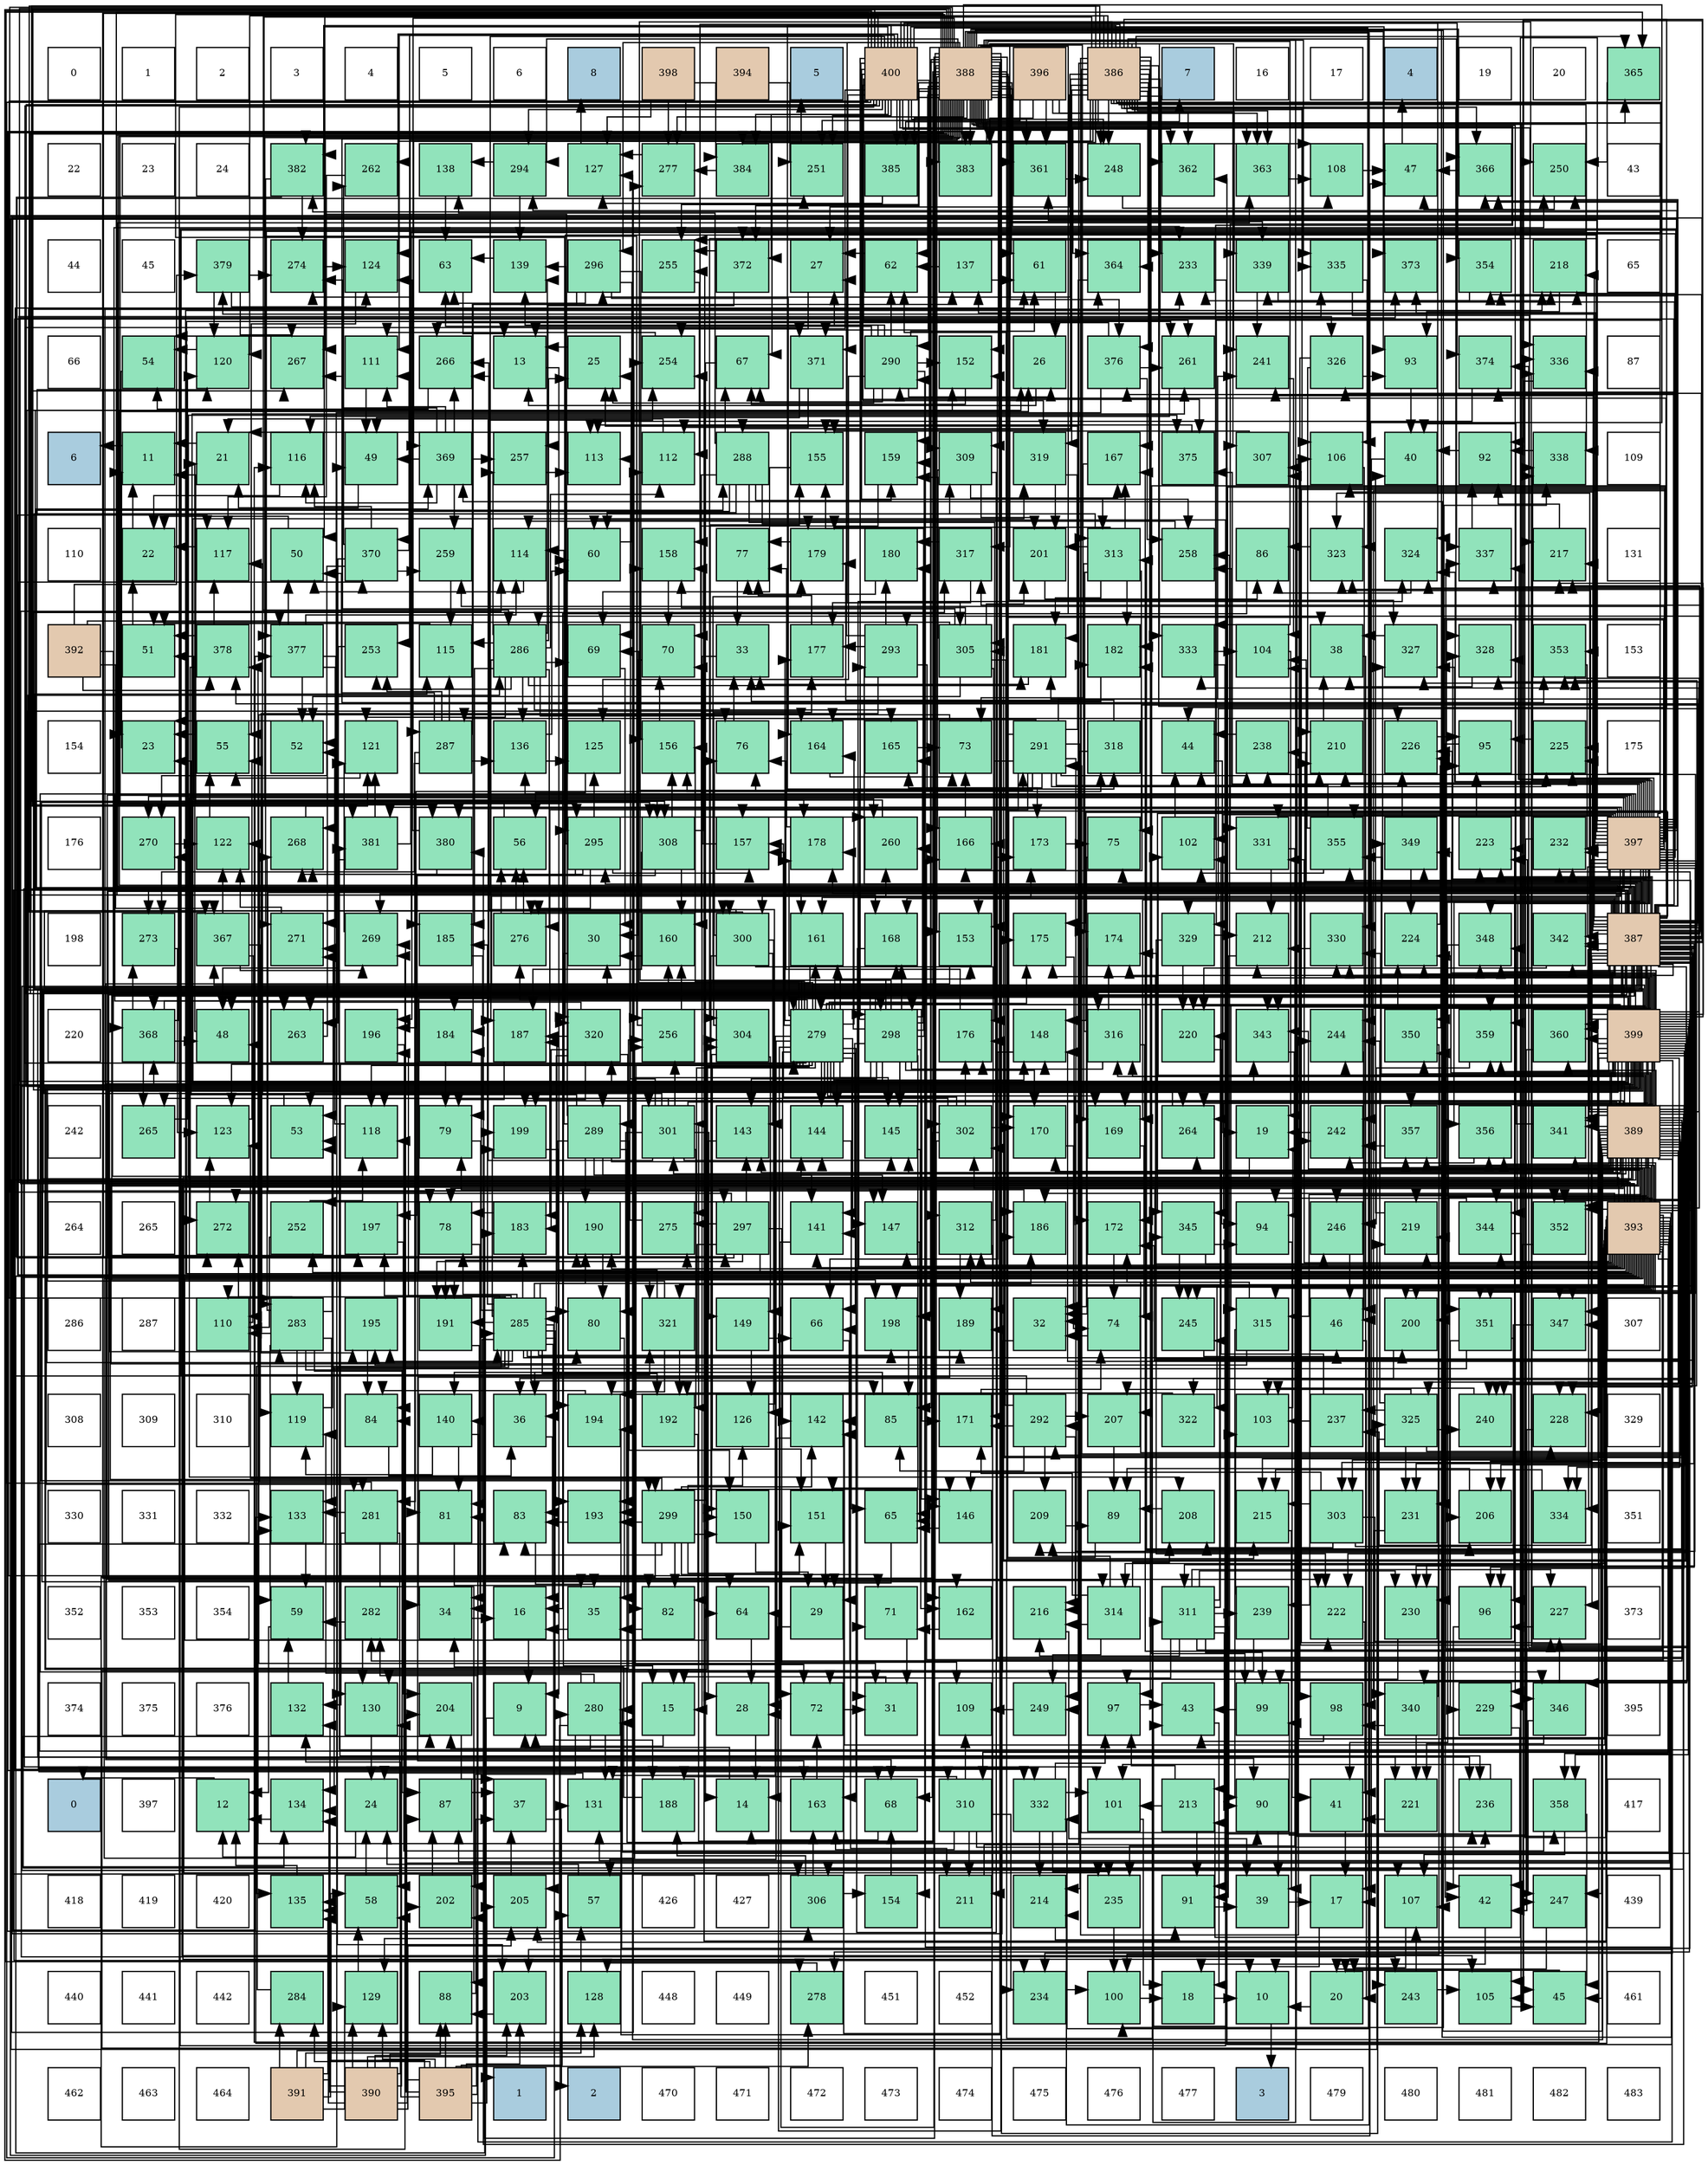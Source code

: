 digraph layout{
 rankdir=TB;
 splines=ortho;
 node [style=filled shape=square fixedsize=true width=0.6];
0[label="0", fontsize=8, fillcolor="#ffffff"];
1[label="1", fontsize=8, fillcolor="#ffffff"];
2[label="2", fontsize=8, fillcolor="#ffffff"];
3[label="3", fontsize=8, fillcolor="#ffffff"];
4[label="4", fontsize=8, fillcolor="#ffffff"];
5[label="5", fontsize=8, fillcolor="#ffffff"];
6[label="6", fontsize=8, fillcolor="#ffffff"];
7[label="8", fontsize=8, fillcolor="#a9ccde"];
8[label="398", fontsize=8, fillcolor="#e3c9af"];
9[label="394", fontsize=8, fillcolor="#e3c9af"];
10[label="5", fontsize=8, fillcolor="#a9ccde"];
11[label="400", fontsize=8, fillcolor="#e3c9af"];
12[label="388", fontsize=8, fillcolor="#e3c9af"];
13[label="396", fontsize=8, fillcolor="#e3c9af"];
14[label="386", fontsize=8, fillcolor="#e3c9af"];
15[label="7", fontsize=8, fillcolor="#a9ccde"];
16[label="16", fontsize=8, fillcolor="#ffffff"];
17[label="17", fontsize=8, fillcolor="#ffffff"];
18[label="4", fontsize=8, fillcolor="#a9ccde"];
19[label="19", fontsize=8, fillcolor="#ffffff"];
20[label="20", fontsize=8, fillcolor="#ffffff"];
21[label="365", fontsize=8, fillcolor="#91e3bb"];
22[label="22", fontsize=8, fillcolor="#ffffff"];
23[label="23", fontsize=8, fillcolor="#ffffff"];
24[label="24", fontsize=8, fillcolor="#ffffff"];
25[label="382", fontsize=8, fillcolor="#91e3bb"];
26[label="262", fontsize=8, fillcolor="#91e3bb"];
27[label="138", fontsize=8, fillcolor="#91e3bb"];
28[label="294", fontsize=8, fillcolor="#91e3bb"];
29[label="127", fontsize=8, fillcolor="#91e3bb"];
30[label="277", fontsize=8, fillcolor="#91e3bb"];
31[label="384", fontsize=8, fillcolor="#91e3bb"];
32[label="251", fontsize=8, fillcolor="#91e3bb"];
33[label="385", fontsize=8, fillcolor="#91e3bb"];
34[label="383", fontsize=8, fillcolor="#91e3bb"];
35[label="361", fontsize=8, fillcolor="#91e3bb"];
36[label="248", fontsize=8, fillcolor="#91e3bb"];
37[label="362", fontsize=8, fillcolor="#91e3bb"];
38[label="363", fontsize=8, fillcolor="#91e3bb"];
39[label="108", fontsize=8, fillcolor="#91e3bb"];
40[label="47", fontsize=8, fillcolor="#91e3bb"];
41[label="366", fontsize=8, fillcolor="#91e3bb"];
42[label="250", fontsize=8, fillcolor="#91e3bb"];
43[label="43", fontsize=8, fillcolor="#ffffff"];
44[label="44", fontsize=8, fillcolor="#ffffff"];
45[label="45", fontsize=8, fillcolor="#ffffff"];
46[label="379", fontsize=8, fillcolor="#91e3bb"];
47[label="274", fontsize=8, fillcolor="#91e3bb"];
48[label="124", fontsize=8, fillcolor="#91e3bb"];
49[label="63", fontsize=8, fillcolor="#91e3bb"];
50[label="139", fontsize=8, fillcolor="#91e3bb"];
51[label="296", fontsize=8, fillcolor="#91e3bb"];
52[label="255", fontsize=8, fillcolor="#91e3bb"];
53[label="372", fontsize=8, fillcolor="#91e3bb"];
54[label="27", fontsize=8, fillcolor="#91e3bb"];
55[label="62", fontsize=8, fillcolor="#91e3bb"];
56[label="137", fontsize=8, fillcolor="#91e3bb"];
57[label="61", fontsize=8, fillcolor="#91e3bb"];
58[label="364", fontsize=8, fillcolor="#91e3bb"];
59[label="233", fontsize=8, fillcolor="#91e3bb"];
60[label="339", fontsize=8, fillcolor="#91e3bb"];
61[label="335", fontsize=8, fillcolor="#91e3bb"];
62[label="373", fontsize=8, fillcolor="#91e3bb"];
63[label="354", fontsize=8, fillcolor="#91e3bb"];
64[label="218", fontsize=8, fillcolor="#91e3bb"];
65[label="65", fontsize=8, fillcolor="#ffffff"];
66[label="66", fontsize=8, fillcolor="#ffffff"];
67[label="54", fontsize=8, fillcolor="#91e3bb"];
68[label="120", fontsize=8, fillcolor="#91e3bb"];
69[label="267", fontsize=8, fillcolor="#91e3bb"];
70[label="111", fontsize=8, fillcolor="#91e3bb"];
71[label="266", fontsize=8, fillcolor="#91e3bb"];
72[label="13", fontsize=8, fillcolor="#91e3bb"];
73[label="25", fontsize=8, fillcolor="#91e3bb"];
74[label="254", fontsize=8, fillcolor="#91e3bb"];
75[label="67", fontsize=8, fillcolor="#91e3bb"];
76[label="371", fontsize=8, fillcolor="#91e3bb"];
77[label="290", fontsize=8, fillcolor="#91e3bb"];
78[label="152", fontsize=8, fillcolor="#91e3bb"];
79[label="26", fontsize=8, fillcolor="#91e3bb"];
80[label="376", fontsize=8, fillcolor="#91e3bb"];
81[label="261", fontsize=8, fillcolor="#91e3bb"];
82[label="241", fontsize=8, fillcolor="#91e3bb"];
83[label="326", fontsize=8, fillcolor="#91e3bb"];
84[label="93", fontsize=8, fillcolor="#91e3bb"];
85[label="374", fontsize=8, fillcolor="#91e3bb"];
86[label="336", fontsize=8, fillcolor="#91e3bb"];
87[label="87", fontsize=8, fillcolor="#ffffff"];
88[label="6", fontsize=8, fillcolor="#a9ccde"];
89[label="11", fontsize=8, fillcolor="#91e3bb"];
90[label="21", fontsize=8, fillcolor="#91e3bb"];
91[label="116", fontsize=8, fillcolor="#91e3bb"];
92[label="49", fontsize=8, fillcolor="#91e3bb"];
93[label="369", fontsize=8, fillcolor="#91e3bb"];
94[label="257", fontsize=8, fillcolor="#91e3bb"];
95[label="113", fontsize=8, fillcolor="#91e3bb"];
96[label="112", fontsize=8, fillcolor="#91e3bb"];
97[label="288", fontsize=8, fillcolor="#91e3bb"];
98[label="155", fontsize=8, fillcolor="#91e3bb"];
99[label="159", fontsize=8, fillcolor="#91e3bb"];
100[label="309", fontsize=8, fillcolor="#91e3bb"];
101[label="319", fontsize=8, fillcolor="#91e3bb"];
102[label="167", fontsize=8, fillcolor="#91e3bb"];
103[label="375", fontsize=8, fillcolor="#91e3bb"];
104[label="307", fontsize=8, fillcolor="#91e3bb"];
105[label="106", fontsize=8, fillcolor="#91e3bb"];
106[label="40", fontsize=8, fillcolor="#91e3bb"];
107[label="92", fontsize=8, fillcolor="#91e3bb"];
108[label="338", fontsize=8, fillcolor="#91e3bb"];
109[label="109", fontsize=8, fillcolor="#ffffff"];
110[label="110", fontsize=8, fillcolor="#ffffff"];
111[label="22", fontsize=8, fillcolor="#91e3bb"];
112[label="117", fontsize=8, fillcolor="#91e3bb"];
113[label="50", fontsize=8, fillcolor="#91e3bb"];
114[label="370", fontsize=8, fillcolor="#91e3bb"];
115[label="259", fontsize=8, fillcolor="#91e3bb"];
116[label="114", fontsize=8, fillcolor="#91e3bb"];
117[label="60", fontsize=8, fillcolor="#91e3bb"];
118[label="158", fontsize=8, fillcolor="#91e3bb"];
119[label="77", fontsize=8, fillcolor="#91e3bb"];
120[label="179", fontsize=8, fillcolor="#91e3bb"];
121[label="180", fontsize=8, fillcolor="#91e3bb"];
122[label="317", fontsize=8, fillcolor="#91e3bb"];
123[label="201", fontsize=8, fillcolor="#91e3bb"];
124[label="313", fontsize=8, fillcolor="#91e3bb"];
125[label="258", fontsize=8, fillcolor="#91e3bb"];
126[label="86", fontsize=8, fillcolor="#91e3bb"];
127[label="323", fontsize=8, fillcolor="#91e3bb"];
128[label="324", fontsize=8, fillcolor="#91e3bb"];
129[label="337", fontsize=8, fillcolor="#91e3bb"];
130[label="217", fontsize=8, fillcolor="#91e3bb"];
131[label="131", fontsize=8, fillcolor="#ffffff"];
132[label="392", fontsize=8, fillcolor="#e3c9af"];
133[label="51", fontsize=8, fillcolor="#91e3bb"];
134[label="378", fontsize=8, fillcolor="#91e3bb"];
135[label="377", fontsize=8, fillcolor="#91e3bb"];
136[label="253", fontsize=8, fillcolor="#91e3bb"];
137[label="115", fontsize=8, fillcolor="#91e3bb"];
138[label="286", fontsize=8, fillcolor="#91e3bb"];
139[label="69", fontsize=8, fillcolor="#91e3bb"];
140[label="70", fontsize=8, fillcolor="#91e3bb"];
141[label="33", fontsize=8, fillcolor="#91e3bb"];
142[label="177", fontsize=8, fillcolor="#91e3bb"];
143[label="293", fontsize=8, fillcolor="#91e3bb"];
144[label="305", fontsize=8, fillcolor="#91e3bb"];
145[label="181", fontsize=8, fillcolor="#91e3bb"];
146[label="182", fontsize=8, fillcolor="#91e3bb"];
147[label="333", fontsize=8, fillcolor="#91e3bb"];
148[label="104", fontsize=8, fillcolor="#91e3bb"];
149[label="38", fontsize=8, fillcolor="#91e3bb"];
150[label="327", fontsize=8, fillcolor="#91e3bb"];
151[label="328", fontsize=8, fillcolor="#91e3bb"];
152[label="353", fontsize=8, fillcolor="#91e3bb"];
153[label="153", fontsize=8, fillcolor="#ffffff"];
154[label="154", fontsize=8, fillcolor="#ffffff"];
155[label="23", fontsize=8, fillcolor="#91e3bb"];
156[label="55", fontsize=8, fillcolor="#91e3bb"];
157[label="52", fontsize=8, fillcolor="#91e3bb"];
158[label="121", fontsize=8, fillcolor="#91e3bb"];
159[label="287", fontsize=8, fillcolor="#91e3bb"];
160[label="136", fontsize=8, fillcolor="#91e3bb"];
161[label="125", fontsize=8, fillcolor="#91e3bb"];
162[label="156", fontsize=8, fillcolor="#91e3bb"];
163[label="76", fontsize=8, fillcolor="#91e3bb"];
164[label="164", fontsize=8, fillcolor="#91e3bb"];
165[label="165", fontsize=8, fillcolor="#91e3bb"];
166[label="73", fontsize=8, fillcolor="#91e3bb"];
167[label="291", fontsize=8, fillcolor="#91e3bb"];
168[label="318", fontsize=8, fillcolor="#91e3bb"];
169[label="44", fontsize=8, fillcolor="#91e3bb"];
170[label="238", fontsize=8, fillcolor="#91e3bb"];
171[label="210", fontsize=8, fillcolor="#91e3bb"];
172[label="226", fontsize=8, fillcolor="#91e3bb"];
173[label="95", fontsize=8, fillcolor="#91e3bb"];
174[label="225", fontsize=8, fillcolor="#91e3bb"];
175[label="175", fontsize=8, fillcolor="#ffffff"];
176[label="176", fontsize=8, fillcolor="#ffffff"];
177[label="270", fontsize=8, fillcolor="#91e3bb"];
178[label="122", fontsize=8, fillcolor="#91e3bb"];
179[label="268", fontsize=8, fillcolor="#91e3bb"];
180[label="381", fontsize=8, fillcolor="#91e3bb"];
181[label="380", fontsize=8, fillcolor="#91e3bb"];
182[label="56", fontsize=8, fillcolor="#91e3bb"];
183[label="295", fontsize=8, fillcolor="#91e3bb"];
184[label="308", fontsize=8, fillcolor="#91e3bb"];
185[label="157", fontsize=8, fillcolor="#91e3bb"];
186[label="178", fontsize=8, fillcolor="#91e3bb"];
187[label="260", fontsize=8, fillcolor="#91e3bb"];
188[label="166", fontsize=8, fillcolor="#91e3bb"];
189[label="173", fontsize=8, fillcolor="#91e3bb"];
190[label="75", fontsize=8, fillcolor="#91e3bb"];
191[label="102", fontsize=8, fillcolor="#91e3bb"];
192[label="331", fontsize=8, fillcolor="#91e3bb"];
193[label="355", fontsize=8, fillcolor="#91e3bb"];
194[label="349", fontsize=8, fillcolor="#91e3bb"];
195[label="223", fontsize=8, fillcolor="#91e3bb"];
196[label="232", fontsize=8, fillcolor="#91e3bb"];
197[label="397", fontsize=8, fillcolor="#e3c9af"];
198[label="198", fontsize=8, fillcolor="#ffffff"];
199[label="273", fontsize=8, fillcolor="#91e3bb"];
200[label="367", fontsize=8, fillcolor="#91e3bb"];
201[label="271", fontsize=8, fillcolor="#91e3bb"];
202[label="269", fontsize=8, fillcolor="#91e3bb"];
203[label="185", fontsize=8, fillcolor="#91e3bb"];
204[label="276", fontsize=8, fillcolor="#91e3bb"];
205[label="30", fontsize=8, fillcolor="#91e3bb"];
206[label="160", fontsize=8, fillcolor="#91e3bb"];
207[label="300", fontsize=8, fillcolor="#91e3bb"];
208[label="161", fontsize=8, fillcolor="#91e3bb"];
209[label="168", fontsize=8, fillcolor="#91e3bb"];
210[label="153", fontsize=8, fillcolor="#91e3bb"];
211[label="175", fontsize=8, fillcolor="#91e3bb"];
212[label="174", fontsize=8, fillcolor="#91e3bb"];
213[label="329", fontsize=8, fillcolor="#91e3bb"];
214[label="212", fontsize=8, fillcolor="#91e3bb"];
215[label="330", fontsize=8, fillcolor="#91e3bb"];
216[label="224", fontsize=8, fillcolor="#91e3bb"];
217[label="348", fontsize=8, fillcolor="#91e3bb"];
218[label="342", fontsize=8, fillcolor="#91e3bb"];
219[label="387", fontsize=8, fillcolor="#e3c9af"];
220[label="220", fontsize=8, fillcolor="#ffffff"];
221[label="368", fontsize=8, fillcolor="#91e3bb"];
222[label="48", fontsize=8, fillcolor="#91e3bb"];
223[label="263", fontsize=8, fillcolor="#91e3bb"];
224[label="196", fontsize=8, fillcolor="#91e3bb"];
225[label="184", fontsize=8, fillcolor="#91e3bb"];
226[label="187", fontsize=8, fillcolor="#91e3bb"];
227[label="320", fontsize=8, fillcolor="#91e3bb"];
228[label="256", fontsize=8, fillcolor="#91e3bb"];
229[label="304", fontsize=8, fillcolor="#91e3bb"];
230[label="279", fontsize=8, fillcolor="#91e3bb"];
231[label="298", fontsize=8, fillcolor="#91e3bb"];
232[label="176", fontsize=8, fillcolor="#91e3bb"];
233[label="148", fontsize=8, fillcolor="#91e3bb"];
234[label="316", fontsize=8, fillcolor="#91e3bb"];
235[label="220", fontsize=8, fillcolor="#91e3bb"];
236[label="343", fontsize=8, fillcolor="#91e3bb"];
237[label="244", fontsize=8, fillcolor="#91e3bb"];
238[label="350", fontsize=8, fillcolor="#91e3bb"];
239[label="359", fontsize=8, fillcolor="#91e3bb"];
240[label="360", fontsize=8, fillcolor="#91e3bb"];
241[label="399", fontsize=8, fillcolor="#e3c9af"];
242[label="242", fontsize=8, fillcolor="#ffffff"];
243[label="265", fontsize=8, fillcolor="#91e3bb"];
244[label="123", fontsize=8, fillcolor="#91e3bb"];
245[label="53", fontsize=8, fillcolor="#91e3bb"];
246[label="118", fontsize=8, fillcolor="#91e3bb"];
247[label="79", fontsize=8, fillcolor="#91e3bb"];
248[label="199", fontsize=8, fillcolor="#91e3bb"];
249[label="289", fontsize=8, fillcolor="#91e3bb"];
250[label="301", fontsize=8, fillcolor="#91e3bb"];
251[label="143", fontsize=8, fillcolor="#91e3bb"];
252[label="144", fontsize=8, fillcolor="#91e3bb"];
253[label="145", fontsize=8, fillcolor="#91e3bb"];
254[label="302", fontsize=8, fillcolor="#91e3bb"];
255[label="170", fontsize=8, fillcolor="#91e3bb"];
256[label="169", fontsize=8, fillcolor="#91e3bb"];
257[label="264", fontsize=8, fillcolor="#91e3bb"];
258[label="19", fontsize=8, fillcolor="#91e3bb"];
259[label="242", fontsize=8, fillcolor="#91e3bb"];
260[label="357", fontsize=8, fillcolor="#91e3bb"];
261[label="356", fontsize=8, fillcolor="#91e3bb"];
262[label="341", fontsize=8, fillcolor="#91e3bb"];
263[label="389", fontsize=8, fillcolor="#e3c9af"];
264[label="264", fontsize=8, fillcolor="#ffffff"];
265[label="265", fontsize=8, fillcolor="#ffffff"];
266[label="272", fontsize=8, fillcolor="#91e3bb"];
267[label="252", fontsize=8, fillcolor="#91e3bb"];
268[label="197", fontsize=8, fillcolor="#91e3bb"];
269[label="78", fontsize=8, fillcolor="#91e3bb"];
270[label="183", fontsize=8, fillcolor="#91e3bb"];
271[label="190", fontsize=8, fillcolor="#91e3bb"];
272[label="275", fontsize=8, fillcolor="#91e3bb"];
273[label="297", fontsize=8, fillcolor="#91e3bb"];
274[label="141", fontsize=8, fillcolor="#91e3bb"];
275[label="147", fontsize=8, fillcolor="#91e3bb"];
276[label="312", fontsize=8, fillcolor="#91e3bb"];
277[label="186", fontsize=8, fillcolor="#91e3bb"];
278[label="172", fontsize=8, fillcolor="#91e3bb"];
279[label="345", fontsize=8, fillcolor="#91e3bb"];
280[label="94", fontsize=8, fillcolor="#91e3bb"];
281[label="246", fontsize=8, fillcolor="#91e3bb"];
282[label="219", fontsize=8, fillcolor="#91e3bb"];
283[label="344", fontsize=8, fillcolor="#91e3bb"];
284[label="352", fontsize=8, fillcolor="#91e3bb"];
285[label="393", fontsize=8, fillcolor="#e3c9af"];
286[label="286", fontsize=8, fillcolor="#ffffff"];
287[label="287", fontsize=8, fillcolor="#ffffff"];
288[label="110", fontsize=8, fillcolor="#91e3bb"];
289[label="283", fontsize=8, fillcolor="#91e3bb"];
290[label="195", fontsize=8, fillcolor="#91e3bb"];
291[label="191", fontsize=8, fillcolor="#91e3bb"];
292[label="285", fontsize=8, fillcolor="#91e3bb"];
293[label="80", fontsize=8, fillcolor="#91e3bb"];
294[label="321", fontsize=8, fillcolor="#91e3bb"];
295[label="149", fontsize=8, fillcolor="#91e3bb"];
296[label="66", fontsize=8, fillcolor="#91e3bb"];
297[label="198", fontsize=8, fillcolor="#91e3bb"];
298[label="189", fontsize=8, fillcolor="#91e3bb"];
299[label="32", fontsize=8, fillcolor="#91e3bb"];
300[label="74", fontsize=8, fillcolor="#91e3bb"];
301[label="245", fontsize=8, fillcolor="#91e3bb"];
302[label="315", fontsize=8, fillcolor="#91e3bb"];
303[label="46", fontsize=8, fillcolor="#91e3bb"];
304[label="200", fontsize=8, fillcolor="#91e3bb"];
305[label="351", fontsize=8, fillcolor="#91e3bb"];
306[label="347", fontsize=8, fillcolor="#91e3bb"];
307[label="307", fontsize=8, fillcolor="#ffffff"];
308[label="308", fontsize=8, fillcolor="#ffffff"];
309[label="309", fontsize=8, fillcolor="#ffffff"];
310[label="310", fontsize=8, fillcolor="#ffffff"];
311[label="119", fontsize=8, fillcolor="#91e3bb"];
312[label="84", fontsize=8, fillcolor="#91e3bb"];
313[label="140", fontsize=8, fillcolor="#91e3bb"];
314[label="36", fontsize=8, fillcolor="#91e3bb"];
315[label="194", fontsize=8, fillcolor="#91e3bb"];
316[label="192", fontsize=8, fillcolor="#91e3bb"];
317[label="126", fontsize=8, fillcolor="#91e3bb"];
318[label="142", fontsize=8, fillcolor="#91e3bb"];
319[label="85", fontsize=8, fillcolor="#91e3bb"];
320[label="171", fontsize=8, fillcolor="#91e3bb"];
321[label="292", fontsize=8, fillcolor="#91e3bb"];
322[label="207", fontsize=8, fillcolor="#91e3bb"];
323[label="322", fontsize=8, fillcolor="#91e3bb"];
324[label="103", fontsize=8, fillcolor="#91e3bb"];
325[label="237", fontsize=8, fillcolor="#91e3bb"];
326[label="325", fontsize=8, fillcolor="#91e3bb"];
327[label="240", fontsize=8, fillcolor="#91e3bb"];
328[label="228", fontsize=8, fillcolor="#91e3bb"];
329[label="329", fontsize=8, fillcolor="#ffffff"];
330[label="330", fontsize=8, fillcolor="#ffffff"];
331[label="331", fontsize=8, fillcolor="#ffffff"];
332[label="332", fontsize=8, fillcolor="#ffffff"];
333[label="133", fontsize=8, fillcolor="#91e3bb"];
334[label="281", fontsize=8, fillcolor="#91e3bb"];
335[label="81", fontsize=8, fillcolor="#91e3bb"];
336[label="83", fontsize=8, fillcolor="#91e3bb"];
337[label="193", fontsize=8, fillcolor="#91e3bb"];
338[label="299", fontsize=8, fillcolor="#91e3bb"];
339[label="150", fontsize=8, fillcolor="#91e3bb"];
340[label="151", fontsize=8, fillcolor="#91e3bb"];
341[label="65", fontsize=8, fillcolor="#91e3bb"];
342[label="146", fontsize=8, fillcolor="#91e3bb"];
343[label="209", fontsize=8, fillcolor="#91e3bb"];
344[label="89", fontsize=8, fillcolor="#91e3bb"];
345[label="208", fontsize=8, fillcolor="#91e3bb"];
346[label="215", fontsize=8, fillcolor="#91e3bb"];
347[label="303", fontsize=8, fillcolor="#91e3bb"];
348[label="231", fontsize=8, fillcolor="#91e3bb"];
349[label="206", fontsize=8, fillcolor="#91e3bb"];
350[label="334", fontsize=8, fillcolor="#91e3bb"];
351[label="351", fontsize=8, fillcolor="#ffffff"];
352[label="352", fontsize=8, fillcolor="#ffffff"];
353[label="353", fontsize=8, fillcolor="#ffffff"];
354[label="354", fontsize=8, fillcolor="#ffffff"];
355[label="59", fontsize=8, fillcolor="#91e3bb"];
356[label="282", fontsize=8, fillcolor="#91e3bb"];
357[label="34", fontsize=8, fillcolor="#91e3bb"];
358[label="16", fontsize=8, fillcolor="#91e3bb"];
359[label="35", fontsize=8, fillcolor="#91e3bb"];
360[label="82", fontsize=8, fillcolor="#91e3bb"];
361[label="64", fontsize=8, fillcolor="#91e3bb"];
362[label="29", fontsize=8, fillcolor="#91e3bb"];
363[label="71", fontsize=8, fillcolor="#91e3bb"];
364[label="162", fontsize=8, fillcolor="#91e3bb"];
365[label="216", fontsize=8, fillcolor="#91e3bb"];
366[label="314", fontsize=8, fillcolor="#91e3bb"];
367[label="311", fontsize=8, fillcolor="#91e3bb"];
368[label="239", fontsize=8, fillcolor="#91e3bb"];
369[label="222", fontsize=8, fillcolor="#91e3bb"];
370[label="230", fontsize=8, fillcolor="#91e3bb"];
371[label="96", fontsize=8, fillcolor="#91e3bb"];
372[label="227", fontsize=8, fillcolor="#91e3bb"];
373[label="373", fontsize=8, fillcolor="#ffffff"];
374[label="374", fontsize=8, fillcolor="#ffffff"];
375[label="375", fontsize=8, fillcolor="#ffffff"];
376[label="376", fontsize=8, fillcolor="#ffffff"];
377[label="132", fontsize=8, fillcolor="#91e3bb"];
378[label="130", fontsize=8, fillcolor="#91e3bb"];
379[label="204", fontsize=8, fillcolor="#91e3bb"];
380[label="9", fontsize=8, fillcolor="#91e3bb"];
381[label="280", fontsize=8, fillcolor="#91e3bb"];
382[label="15", fontsize=8, fillcolor="#91e3bb"];
383[label="28", fontsize=8, fillcolor="#91e3bb"];
384[label="72", fontsize=8, fillcolor="#91e3bb"];
385[label="31", fontsize=8, fillcolor="#91e3bb"];
386[label="109", fontsize=8, fillcolor="#91e3bb"];
387[label="249", fontsize=8, fillcolor="#91e3bb"];
388[label="97", fontsize=8, fillcolor="#91e3bb"];
389[label="43", fontsize=8, fillcolor="#91e3bb"];
390[label="99", fontsize=8, fillcolor="#91e3bb"];
391[label="98", fontsize=8, fillcolor="#91e3bb"];
392[label="340", fontsize=8, fillcolor="#91e3bb"];
393[label="229", fontsize=8, fillcolor="#91e3bb"];
394[label="346", fontsize=8, fillcolor="#91e3bb"];
395[label="395", fontsize=8, fillcolor="#ffffff"];
396[label="0", fontsize=8, fillcolor="#a9ccde"];
397[label="397", fontsize=8, fillcolor="#ffffff"];
398[label="12", fontsize=8, fillcolor="#91e3bb"];
399[label="134", fontsize=8, fillcolor="#91e3bb"];
400[label="24", fontsize=8, fillcolor="#91e3bb"];
401[label="87", fontsize=8, fillcolor="#91e3bb"];
402[label="37", fontsize=8, fillcolor="#91e3bb"];
403[label="131", fontsize=8, fillcolor="#91e3bb"];
404[label="188", fontsize=8, fillcolor="#91e3bb"];
405[label="14", fontsize=8, fillcolor="#91e3bb"];
406[label="163", fontsize=8, fillcolor="#91e3bb"];
407[label="68", fontsize=8, fillcolor="#91e3bb"];
408[label="310", fontsize=8, fillcolor="#91e3bb"];
409[label="332", fontsize=8, fillcolor="#91e3bb"];
410[label="101", fontsize=8, fillcolor="#91e3bb"];
411[label="213", fontsize=8, fillcolor="#91e3bb"];
412[label="90", fontsize=8, fillcolor="#91e3bb"];
413[label="41", fontsize=8, fillcolor="#91e3bb"];
414[label="221", fontsize=8, fillcolor="#91e3bb"];
415[label="236", fontsize=8, fillcolor="#91e3bb"];
416[label="358", fontsize=8, fillcolor="#91e3bb"];
417[label="417", fontsize=8, fillcolor="#ffffff"];
418[label="418", fontsize=8, fillcolor="#ffffff"];
419[label="419", fontsize=8, fillcolor="#ffffff"];
420[label="420", fontsize=8, fillcolor="#ffffff"];
421[label="135", fontsize=8, fillcolor="#91e3bb"];
422[label="58", fontsize=8, fillcolor="#91e3bb"];
423[label="202", fontsize=8, fillcolor="#91e3bb"];
424[label="205", fontsize=8, fillcolor="#91e3bb"];
425[label="57", fontsize=8, fillcolor="#91e3bb"];
426[label="426", fontsize=8, fillcolor="#ffffff"];
427[label="427", fontsize=8, fillcolor="#ffffff"];
428[label="306", fontsize=8, fillcolor="#91e3bb"];
429[label="154", fontsize=8, fillcolor="#91e3bb"];
430[label="211", fontsize=8, fillcolor="#91e3bb"];
431[label="214", fontsize=8, fillcolor="#91e3bb"];
432[label="235", fontsize=8, fillcolor="#91e3bb"];
433[label="91", fontsize=8, fillcolor="#91e3bb"];
434[label="39", fontsize=8, fillcolor="#91e3bb"];
435[label="17", fontsize=8, fillcolor="#91e3bb"];
436[label="107", fontsize=8, fillcolor="#91e3bb"];
437[label="42", fontsize=8, fillcolor="#91e3bb"];
438[label="247", fontsize=8, fillcolor="#91e3bb"];
439[label="439", fontsize=8, fillcolor="#ffffff"];
440[label="440", fontsize=8, fillcolor="#ffffff"];
441[label="441", fontsize=8, fillcolor="#ffffff"];
442[label="442", fontsize=8, fillcolor="#ffffff"];
443[label="284", fontsize=8, fillcolor="#91e3bb"];
444[label="129", fontsize=8, fillcolor="#91e3bb"];
445[label="88", fontsize=8, fillcolor="#91e3bb"];
446[label="203", fontsize=8, fillcolor="#91e3bb"];
447[label="128", fontsize=8, fillcolor="#91e3bb"];
448[label="448", fontsize=8, fillcolor="#ffffff"];
449[label="449", fontsize=8, fillcolor="#ffffff"];
450[label="278", fontsize=8, fillcolor="#91e3bb"];
451[label="451", fontsize=8, fillcolor="#ffffff"];
452[label="452", fontsize=8, fillcolor="#ffffff"];
453[label="234", fontsize=8, fillcolor="#91e3bb"];
454[label="100", fontsize=8, fillcolor="#91e3bb"];
455[label="18", fontsize=8, fillcolor="#91e3bb"];
456[label="10", fontsize=8, fillcolor="#91e3bb"];
457[label="20", fontsize=8, fillcolor="#91e3bb"];
458[label="243", fontsize=8, fillcolor="#91e3bb"];
459[label="105", fontsize=8, fillcolor="#91e3bb"];
460[label="45", fontsize=8, fillcolor="#91e3bb"];
461[label="461", fontsize=8, fillcolor="#ffffff"];
462[label="462", fontsize=8, fillcolor="#ffffff"];
463[label="463", fontsize=8, fillcolor="#ffffff"];
464[label="464", fontsize=8, fillcolor="#ffffff"];
465[label="391", fontsize=8, fillcolor="#e3c9af"];
466[label="390", fontsize=8, fillcolor="#e3c9af"];
467[label="395", fontsize=8, fillcolor="#e3c9af"];
468[label="1", fontsize=8, fillcolor="#a9ccde"];
469[label="2", fontsize=8, fillcolor="#a9ccde"];
470[label="470", fontsize=8, fillcolor="#ffffff"];
471[label="471", fontsize=8, fillcolor="#ffffff"];
472[label="472", fontsize=8, fillcolor="#ffffff"];
473[label="473", fontsize=8, fillcolor="#ffffff"];
474[label="474", fontsize=8, fillcolor="#ffffff"];
475[label="475", fontsize=8, fillcolor="#ffffff"];
476[label="476", fontsize=8, fillcolor="#ffffff"];
477[label="477", fontsize=8, fillcolor="#ffffff"];
478[label="3", fontsize=8, fillcolor="#a9ccde"];
479[label="479", fontsize=8, fillcolor="#ffffff"];
480[label="480", fontsize=8, fillcolor="#ffffff"];
481[label="481", fontsize=8, fillcolor="#ffffff"];
482[label="482", fontsize=8, fillcolor="#ffffff"];
483[label="483", fontsize=8, fillcolor="#ffffff"];
edge [constraint=false, style=vis];380 -> 468;
456 -> 478;
89 -> 88;
398 -> 396;
72 -> 380;
405 -> 380;
382 -> 380;
358 -> 380;
435 -> 456;
455 -> 456;
258 -> 456;
457 -> 456;
90 -> 89;
111 -> 89;
155 -> 89;
400 -> 398;
73 -> 72;
79 -> 72;
54 -> 72;
383 -> 405;
362 -> 405;
205 -> 382;
385 -> 382;
299 -> 382;
141 -> 382;
357 -> 358;
359 -> 358;
314 -> 358;
402 -> 469;
149 -> 435;
434 -> 435;
106 -> 435;
413 -> 435;
437 -> 455;
389 -> 455;
169 -> 258;
460 -> 457;
303 -> 457;
40 -> 18;
222 -> 90;
92 -> 90;
113 -> 111;
133 -> 111;
157 -> 155;
245 -> 155;
67 -> 155;
156 -> 155;
182 -> 89;
425 -> 400;
422 -> 400;
355 -> 398;
117 -> 73;
57 -> 79;
55 -> 54;
49 -> 72;
361 -> 383;
341 -> 362;
296 -> 362;
75 -> 405;
407 -> 405;
139 -> 205;
140 -> 205;
363 -> 385;
384 -> 385;
166 -> 385;
300 -> 299;
190 -> 299;
163 -> 141;
119 -> 141;
269 -> 357;
247 -> 357;
293 -> 359;
335 -> 359;
360 -> 359;
336 -> 359;
312 -> 314;
319 -> 314;
126 -> 358;
401 -> 402;
445 -> 402;
344 -> 149;
412 -> 434;
433 -> 434;
107 -> 106;
84 -> 106;
280 -> 413;
173 -> 437;
371 -> 437;
388 -> 389;
391 -> 389;
390 -> 389;
454 -> 455;
410 -> 455;
191 -> 169;
324 -> 258;
148 -> 258;
459 -> 460;
105 -> 303;
436 -> 457;
39 -> 40;
386 -> 40;
288 -> 222;
70 -> 92;
96 -> 90;
95 -> 90;
116 -> 113;
137 -> 133;
91 -> 111;
112 -> 111;
246 -> 157;
311 -> 245;
68 -> 67;
158 -> 156;
178 -> 156;
244 -> 156;
48 -> 156;
161 -> 182;
317 -> 182;
29 -> 7;
447 -> 425;
444 -> 422;
378 -> 400;
403 -> 400;
377 -> 355;
333 -> 355;
399 -> 398;
421 -> 398;
160 -> 117;
160 -> 161;
56 -> 57;
56 -> 55;
27 -> 49;
50 -> 49;
313 -> 361;
313 -> 335;
313 -> 311;
274 -> 383;
318 -> 383;
251 -> 383;
252 -> 341;
253 -> 341;
342 -> 341;
275 -> 341;
233 -> 296;
295 -> 296;
295 -> 317;
339 -> 362;
340 -> 362;
78 -> 75;
210 -> 407;
429 -> 407;
98 -> 139;
162 -> 140;
185 -> 140;
118 -> 140;
99 -> 140;
206 -> 205;
208 -> 205;
364 -> 363;
406 -> 384;
164 -> 166;
165 -> 166;
188 -> 166;
102 -> 166;
209 -> 385;
256 -> 300;
255 -> 300;
320 -> 300;
278 -> 300;
189 -> 190;
212 -> 299;
211 -> 299;
232 -> 163;
142 -> 119;
186 -> 119;
120 -> 119;
121 -> 119;
145 -> 141;
146 -> 141;
270 -> 269;
225 -> 247;
203 -> 247;
277 -> 247;
226 -> 247;
404 -> 357;
298 -> 357;
271 -> 293;
291 -> 335;
316 -> 360;
337 -> 336;
315 -> 312;
290 -> 312;
224 -> 312;
268 -> 312;
297 -> 319;
248 -> 314;
304 -> 314;
123 -> 126;
423 -> 401;
446 -> 445;
379 -> 402;
424 -> 402;
349 -> 344;
322 -> 344;
345 -> 344;
343 -> 344;
171 -> 149;
430 -> 412;
214 -> 433;
411 -> 433;
411 -> 388;
411 -> 410;
431 -> 433;
346 -> 434;
365 -> 434;
130 -> 107;
64 -> 84;
282 -> 106;
235 -> 280;
414 -> 413;
369 -> 413;
195 -> 173;
216 -> 173;
174 -> 173;
172 -> 173;
372 -> 371;
328 -> 437;
393 -> 437;
370 -> 388;
348 -> 391;
196 -> 390;
59 -> 389;
453 -> 454;
432 -> 454;
415 -> 410;
325 -> 191;
325 -> 324;
170 -> 169;
368 -> 324;
368 -> 105;
327 -> 324;
82 -> 148;
259 -> 258;
458 -> 459;
458 -> 436;
237 -> 303;
301 -> 303;
281 -> 303;
438 -> 457;
36 -> 39;
387 -> 386;
42 -> 40;
32 -> 10;
267 -> 288;
267 -> 246;
136 -> 222;
74 -> 70;
52 -> 96;
228 -> 96;
94 -> 95;
125 -> 116;
115 -> 137;
187 -> 133;
81 -> 91;
26 -> 112;
223 -> 157;
257 -> 245;
243 -> 68;
71 -> 67;
69 -> 67;
179 -> 158;
202 -> 158;
177 -> 178;
201 -> 178;
266 -> 244;
199 -> 244;
47 -> 48;
272 -> 182;
204 -> 182;
30 -> 29;
450 -> 447;
230 -> 425;
230 -> 361;
230 -> 296;
230 -> 139;
230 -> 384;
230 -> 360;
230 -> 246;
230 -> 378;
230 -> 403;
230 -> 274;
230 -> 318;
230 -> 252;
230 -> 253;
230 -> 342;
230 -> 275;
230 -> 233;
230 -> 340;
230 -> 210;
230 -> 98;
230 -> 162;
230 -> 185;
230 -> 206;
230 -> 208;
230 -> 406;
230 -> 164;
230 -> 188;
230 -> 209;
230 -> 256;
230 -> 320;
230 -> 278;
230 -> 189;
230 -> 211;
230 -> 142;
230 -> 186;
230 -> 120;
230 -> 71;
230 -> 272;
230 -> 204;
381 -> 311;
381 -> 444;
381 -> 378;
381 -> 403;
381 -> 423;
381 -> 379;
334 -> 422;
334 -> 445;
334 -> 178;
334 -> 377;
334 -> 333;
356 -> 355;
356 -> 378;
289 -> 245;
289 -> 355;
289 -> 401;
289 -> 288;
289 -> 311;
289 -> 333;
289 -> 379;
289 -> 179;
289 -> 266;
443 -> 333;
292 -> 269;
292 -> 293;
292 -> 335;
292 -> 336;
292 -> 319;
292 -> 288;
292 -> 399;
292 -> 421;
292 -> 270;
292 -> 225;
292 -> 203;
292 -> 277;
292 -> 404;
292 -> 298;
292 -> 271;
292 -> 291;
292 -> 316;
292 -> 337;
292 -> 290;
292 -> 224;
292 -> 268;
292 -> 297;
292 -> 248;
292 -> 304;
292 -> 446;
292 -> 424;
138 -> 73;
138 -> 139;
138 -> 163;
138 -> 96;
138 -> 137;
138 -> 158;
138 -> 160;
138 -> 50;
138 -> 165;
138 -> 145;
138 -> 203;
138 -> 226;
138 -> 136;
138 -> 94;
138 -> 204;
159 -> 113;
159 -> 335;
159 -> 137;
159 -> 160;
159 -> 56;
159 -> 136;
159 -> 199;
97 -> 117;
97 -> 75;
97 -> 27;
97 -> 99;
97 -> 206;
97 -> 232;
97 -> 120;
97 -> 224;
249 -> 117;
249 -> 116;
249 -> 112;
249 -> 274;
249 -> 252;
249 -> 275;
249 -> 339;
249 -> 271;
249 -> 291;
249 -> 337;
77 -> 73;
77 -> 79;
77 -> 54;
77 -> 57;
77 -> 55;
77 -> 49;
77 -> 75;
77 -> 161;
77 -> 50;
77 -> 78;
77 -> 429;
167 -> 73;
167 -> 55;
167 -> 163;
167 -> 185;
167 -> 164;
167 -> 165;
167 -> 270;
167 -> 225;
167 -> 171;
167 -> 431;
167 -> 365;
167 -> 174;
167 -> 170;
167 -> 82;
321 -> 57;
321 -> 319;
321 -> 320;
321 -> 186;
321 -> 315;
321 -> 322;
321 -> 343;
321 -> 365;
143 -> 54;
143 -> 189;
143 -> 142;
143 -> 121;
143 -> 290;
28 -> 27;
28 -> 50;
183 -> 161;
183 -> 50;
183 -> 185;
183 -> 268;
183 -> 187;
183 -> 179;
183 -> 204;
51 -> 49;
51 -> 139;
51 -> 162;
51 -> 164;
51 -> 225;
273 -> 386;
273 -> 313;
273 -> 251;
273 -> 291;
273 -> 430;
273 -> 32;
273 -> 267;
273 -> 266;
273 -> 272;
231 -> 384;
231 -> 274;
231 -> 251;
231 -> 252;
231 -> 253;
231 -> 233;
231 -> 340;
231 -> 98;
231 -> 162;
231 -> 118;
231 -> 99;
231 -> 208;
231 -> 364;
231 -> 406;
231 -> 165;
231 -> 209;
231 -> 255;
231 -> 186;
231 -> 121;
231 -> 69;
338 -> 92;
338 -> 363;
338 -> 360;
338 -> 336;
338 -> 244;
338 -> 317;
338 -> 318;
338 -> 342;
338 -> 339;
338 -> 340;
338 -> 337;
338 -> 52;
207 -> 163;
207 -> 317;
207 -> 251;
207 -> 339;
207 -> 320;
207 -> 71;
207 -> 204;
250 -> 293;
250 -> 95;
250 -> 246;
250 -> 253;
250 -> 295;
250 -> 316;
250 -> 74;
250 -> 228;
250 -> 257;
250 -> 201;
254 -> 407;
254 -> 342;
254 -> 185;
254 -> 255;
254 -> 232;
254 -> 243;
347 -> 342;
347 -> 349;
347 -> 345;
347 -> 346;
347 -> 195;
229 -> 295;
229 -> 339;
229 -> 206;
229 -> 142;
144 -> 133;
144 -> 157;
144 -> 210;
144 -> 118;
144 -> 99;
144 -> 211;
144 -> 123;
144 -> 69;
428 -> 429;
428 -> 406;
428 -> 404;
104 -> 98;
184 -> 162;
184 -> 118;
184 -> 206;
184 -> 226;
184 -> 224;
100 -> 363;
100 -> 188;
100 -> 102;
100 -> 123;
408 -> 386;
408 -> 406;
408 -> 404;
408 -> 430;
408 -> 453;
408 -> 415;
367 -> 384;
367 -> 412;
367 -> 390;
367 -> 411;
367 -> 365;
367 -> 235;
367 -> 369;
367 -> 372;
367 -> 370;
367 -> 368;
367 -> 301;
276 -> 188;
276 -> 298;
276 -> 430;
124 -> 190;
124 -> 68;
124 -> 102;
124 -> 256;
124 -> 212;
124 -> 120;
124 -> 145;
124 -> 146;
124 -> 123;
366 -> 320;
366 -> 345;
366 -> 343;
366 -> 365;
366 -> 387;
302 -> 412;
302 -> 278;
302 -> 290;
234 -> 278;
234 -> 212;
234 -> 232;
234 -> 146;
122 -> 142;
122 -> 121;
168 -> 120;
168 -> 387;
101 -> 145;
101 -> 123;
227 -> 222;
227 -> 270;
227 -> 226;
227 -> 337;
227 -> 315;
227 -> 248;
294 -> 226;
294 -> 291;
294 -> 316;
294 -> 315;
323 -> 316;
127 -> 126;
128 -> 126;
326 -> 322;
326 -> 328;
326 -> 348;
326 -> 325;
326 -> 327;
326 -> 458;
326 -> 237;
83 -> 84;
83 -> 391;
83 -> 171;
150 -> 149;
151 -> 149;
213 -> 214;
213 -> 235;
213 -> 369;
215 -> 214;
192 -> 214;
192 -> 432;
409 -> 388;
409 -> 410;
409 -> 431;
409 -> 432;
147 -> 433;
147 -> 148;
350 -> 346;
61 -> 105;
61 -> 130;
86 -> 107;
129 -> 107;
108 -> 107;
60 -> 64;
60 -> 82;
392 -> 391;
392 -> 282;
392 -> 414;
262 -> 106;
218 -> 235;
236 -> 280;
283 -> 280;
283 -> 459;
279 -> 280;
279 -> 301;
279 -> 281;
394 -> 414;
394 -> 372;
394 -> 438;
306 -> 369;
217 -> 413;
194 -> 216;
194 -> 172;
238 -> 454;
238 -> 216;
238 -> 172;
305 -> 371;
305 -> 393;
305 -> 201;
284 -> 393;
152 -> 196;
63 -> 59;
193 -> 169;
193 -> 191;
193 -> 148;
261 -> 259;
260 -> 259;
416 -> 460;
416 -> 436;
416 -> 246;
239 -> 281;
240 -> 438;
35 -> 36;
37 -> 39;
38 -> 39;
58 -> 387;
21 -> 42;
41 -> 40;
200 -> 288;
200 -> 311;
200 -> 178;
200 -> 202;
221 -> 222;
221 -> 223;
221 -> 243;
221 -> 177;
221 -> 199;
93 -> 92;
93 -> 70;
93 -> 91;
93 -> 94;
93 -> 115;
93 -> 71;
93 -> 47;
114 -> 70;
114 -> 91;
114 -> 115;
114 -> 26;
114 -> 223;
114 -> 177;
76 -> 92;
76 -> 96;
53 -> 52;
53 -> 94;
62 -> 52;
85 -> 95;
103 -> 95;
80 -> 245;
80 -> 125;
80 -> 81;
80 -> 71;
135 -> 113;
135 -> 157;
135 -> 116;
135 -> 179;
135 -> 201;
134 -> 133;
134 -> 112;
134 -> 266;
46 -> 68;
46 -> 48;
46 -> 69;
46 -> 47;
181 -> 48;
181 -> 179;
180 -> 158;
180 -> 244;
180 -> 47;
25 -> 201;
25 -> 266;
25 -> 47;
34 -> 15;
31 -> 30;
33 -> 29;
14 -> 54;
14 -> 169;
14 -> 388;
14 -> 390;
14 -> 105;
14 -> 68;
14 -> 48;
14 -> 98;
14 -> 118;
14 -> 208;
14 -> 102;
14 -> 146;
14 -> 203;
14 -> 277;
14 -> 282;
14 -> 172;
14 -> 59;
14 -> 259;
14 -> 237;
14 -> 36;
14 -> 138;
14 -> 97;
14 -> 167;
14 -> 183;
14 -> 51;
14 -> 104;
14 -> 184;
14 -> 168;
14 -> 101;
14 -> 83;
14 -> 151;
14 -> 147;
14 -> 61;
14 -> 129;
14 -> 60;
14 -> 37;
14 -> 38;
14 -> 58;
14 -> 21;
14 -> 41;
14 -> 93;
14 -> 80;
14 -> 135;
14 -> 134;
14 -> 31;
14 -> 33;
219 -> 79;
219 -> 460;
219 -> 190;
219 -> 371;
219 -> 410;
219 -> 324;
219 -> 148;
219 -> 459;
219 -> 105;
219 -> 436;
219 -> 252;
219 -> 275;
219 -> 233;
219 -> 78;
219 -> 210;
219 -> 208;
219 -> 364;
219 -> 188;
219 -> 209;
219 -> 256;
219 -> 255;
219 -> 278;
219 -> 212;
219 -> 211;
219 -> 145;
219 -> 298;
219 -> 271;
219 -> 268;
219 -> 297;
219 -> 304;
219 -> 349;
219 -> 130;
219 -> 64;
219 -> 195;
219 -> 216;
219 -> 174;
219 -> 172;
219 -> 372;
219 -> 328;
219 -> 370;
219 -> 348;
219 -> 196;
219 -> 415;
219 -> 170;
219 -> 327;
219 -> 82;
219 -> 259;
219 -> 301;
219 -> 42;
219 -> 138;
219 -> 97;
219 -> 321;
219 -> 143;
219 -> 183;
219 -> 273;
219 -> 338;
219 -> 250;
219 -> 428;
219 -> 366;
219 -> 302;
219 -> 122;
219 -> 323;
219 -> 127;
219 -> 83;
219 -> 150;
219 -> 151;
219 -> 213;
219 -> 215;
219 -> 350;
219 -> 86;
219 -> 129;
219 -> 392;
219 -> 262;
219 -> 218;
219 -> 236;
219 -> 306;
219 -> 217;
219 -> 284;
219 -> 152;
219 -> 63;
219 -> 239;
219 -> 240;
219 -> 38;
219 -> 21;
219 -> 41;
219 -> 200;
219 -> 221;
219 -> 93;
219 -> 80;
219 -> 135;
219 -> 134;
219 -> 46;
12 -> 57;
12 -> 55;
12 -> 361;
12 -> 75;
12 -> 269;
12 -> 360;
12 -> 319;
12 -> 84;
12 -> 454;
12 -> 191;
12 -> 436;
12 -> 318;
12 -> 340;
12 -> 78;
12 -> 210;
12 -> 99;
12 -> 364;
12 -> 209;
12 -> 186;
12 -> 277;
12 -> 298;
12 -> 315;
12 -> 297;
12 -> 248;
12 -> 431;
12 -> 346;
12 -> 393;
12 -> 59;
12 -> 82;
12 -> 36;
12 -> 52;
12 -> 69;
12 -> 30;
12 -> 159;
12 -> 249;
12 -> 143;
12 -> 28;
12 -> 183;
12 -> 51;
12 -> 273;
12 -> 207;
12 -> 250;
12 -> 254;
12 -> 144;
12 -> 428;
12 -> 184;
12 -> 100;
12 -> 408;
12 -> 367;
12 -> 276;
12 -> 124;
12 -> 122;
12 -> 227;
12 -> 326;
12 -> 150;
12 -> 213;
12 -> 215;
12 -> 192;
12 -> 409;
12 -> 147;
12 -> 61;
12 -> 86;
12 -> 108;
12 -> 60;
12 -> 236;
12 -> 279;
12 -> 394;
12 -> 152;
12 -> 63;
12 -> 35;
12 -> 58;
12 -> 21;
12 -> 41;
12 -> 200;
12 -> 114;
12 -> 76;
12 -> 53;
12 -> 80;
12 -> 181;
12 -> 180;
12 -> 25;
12 -> 34;
12 -> 33;
263 -> 79;
263 -> 460;
263 -> 296;
263 -> 407;
263 -> 269;
263 -> 293;
263 -> 371;
263 -> 191;
263 -> 459;
263 -> 29;
263 -> 251;
263 -> 253;
263 -> 233;
263 -> 78;
263 -> 102;
263 -> 256;
263 -> 255;
263 -> 212;
263 -> 211;
263 -> 232;
263 -> 146;
263 -> 248;
263 -> 304;
263 -> 282;
263 -> 216;
263 -> 328;
263 -> 196;
263 -> 453;
263 -> 432;
263 -> 327;
263 -> 281;
263 -> 438;
263 -> 30;
263 -> 138;
263 -> 249;
263 -> 167;
263 -> 321;
263 -> 338;
263 -> 250;
263 -> 347;
263 -> 144;
263 -> 428;
263 -> 104;
263 -> 184;
263 -> 367;
263 -> 276;
263 -> 302;
263 -> 234;
263 -> 122;
263 -> 127;
263 -> 150;
263 -> 151;
263 -> 350;
263 -> 108;
263 -> 262;
263 -> 218;
263 -> 283;
263 -> 306;
263 -> 217;
263 -> 194;
263 -> 284;
263 -> 261;
263 -> 260;
263 -> 239;
263 -> 240;
263 -> 221;
263 -> 93;
263 -> 181;
466 -> 422;
466 -> 445;
466 -> 447;
466 -> 444;
466 -> 378;
466 -> 377;
466 -> 399;
466 -> 421;
466 -> 423;
466 -> 446;
466 -> 424;
465 -> 422;
465 -> 447;
465 -> 444;
465 -> 403;
465 -> 399;
465 -> 421;
465 -> 443;
132 -> 200;
132 -> 221;
132 -> 135;
132 -> 134;
132 -> 46;
285 -> 336;
285 -> 401;
285 -> 116;
285 -> 112;
285 -> 403;
285 -> 333;
285 -> 399;
285 -> 313;
285 -> 274;
285 -> 318;
285 -> 275;
285 -> 164;
285 -> 189;
285 -> 270;
285 -> 277;
285 -> 271;
285 -> 297;
285 -> 304;
285 -> 446;
285 -> 379;
285 -> 424;
285 -> 64;
285 -> 282;
285 -> 370;
285 -> 170;
285 -> 368;
285 -> 267;
285 -> 74;
285 -> 228;
285 -> 125;
285 -> 187;
285 -> 81;
285 -> 257;
285 -> 202;
285 -> 272;
285 -> 381;
285 -> 334;
285 -> 356;
285 -> 159;
285 -> 77;
285 -> 231;
285 -> 254;
285 -> 347;
285 -> 229;
285 -> 104;
285 -> 408;
285 -> 276;
285 -> 366;
285 -> 302;
285 -> 168;
285 -> 294;
285 -> 323;
285 -> 128;
285 -> 326;
285 -> 215;
285 -> 192;
285 -> 61;
285 -> 86;
285 -> 129;
285 -> 108;
285 -> 262;
285 -> 236;
285 -> 283;
285 -> 306;
285 -> 238;
285 -> 305;
285 -> 284;
285 -> 152;
285 -> 193;
285 -> 261;
285 -> 260;
285 -> 416;
285 -> 37;
285 -> 114;
285 -> 62;
285 -> 103;
9 -> 32;
467 -> 425;
467 -> 401;
467 -> 445;
467 -> 444;
467 -> 377;
467 -> 421;
467 -> 423;
467 -> 446;
467 -> 379;
467 -> 424;
467 -> 450;
467 -> 356;
467 -> 443;
13 -> 32;
13 -> 35;
13 -> 37;
13 -> 38;
13 -> 34;
197 -> 117;
197 -> 160;
197 -> 56;
197 -> 349;
197 -> 322;
197 -> 345;
197 -> 171;
197 -> 411;
197 -> 130;
197 -> 64;
197 -> 414;
197 -> 369;
197 -> 195;
197 -> 174;
197 -> 372;
197 -> 328;
197 -> 348;
197 -> 196;
197 -> 415;
197 -> 325;
197 -> 237;
197 -> 125;
197 -> 115;
197 -> 257;
197 -> 202;
197 -> 177;
197 -> 199;
197 -> 230;
197 -> 334;
197 -> 289;
197 -> 292;
197 -> 77;
197 -> 28;
197 -> 207;
197 -> 229;
197 -> 227;
197 -> 294;
197 -> 128;
197 -> 150;
197 -> 151;
197 -> 192;
197 -> 409;
197 -> 129;
197 -> 108;
197 -> 60;
197 -> 218;
197 -> 279;
197 -> 394;
197 -> 306;
197 -> 217;
197 -> 194;
197 -> 238;
197 -> 305;
197 -> 284;
197 -> 152;
197 -> 63;
197 -> 193;
197 -> 261;
197 -> 416;
197 -> 239;
197 -> 240;
197 -> 35;
197 -> 41;
197 -> 53;
197 -> 62;
197 -> 85;
197 -> 103;
197 -> 181;
197 -> 180;
197 -> 25;
8 -> 29;
8 -> 30;
8 -> 34;
8 -> 31;
241 -> 412;
241 -> 390;
241 -> 137;
241 -> 91;
241 -> 349;
241 -> 343;
241 -> 171;
241 -> 214;
241 -> 346;
241 -> 130;
241 -> 235;
241 -> 195;
241 -> 174;
241 -> 370;
241 -> 59;
241 -> 453;
241 -> 415;
241 -> 327;
241 -> 458;
241 -> 237;
241 -> 301;
241 -> 42;
241 -> 74;
241 -> 228;
241 -> 187;
241 -> 81;
241 -> 223;
241 -> 257;
241 -> 450;
241 -> 230;
241 -> 381;
241 -> 289;
241 -> 292;
241 -> 231;
241 -> 207;
241 -> 254;
241 -> 229;
241 -> 144;
241 -> 100;
241 -> 124;
241 -> 234;
241 -> 101;
241 -> 227;
241 -> 294;
241 -> 127;
241 -> 128;
241 -> 215;
241 -> 409;
241 -> 147;
241 -> 350;
241 -> 86;
241 -> 392;
241 -> 262;
241 -> 218;
241 -> 236;
241 -> 283;
241 -> 279;
241 -> 394;
241 -> 217;
241 -> 194;
241 -> 238;
241 -> 305;
241 -> 193;
241 -> 260;
241 -> 416;
241 -> 239;
241 -> 240;
241 -> 58;
241 -> 76;
241 -> 85;
241 -> 180;
11 -> 113;
11 -> 70;
11 -> 36;
11 -> 42;
11 -> 32;
11 -> 136;
11 -> 74;
11 -> 228;
11 -> 125;
11 -> 187;
11 -> 81;
11 -> 26;
11 -> 202;
11 -> 450;
11 -> 230;
11 -> 381;
11 -> 334;
11 -> 289;
11 -> 292;
11 -> 77;
11 -> 28;
11 -> 231;
11 -> 100;
11 -> 124;
11 -> 234;
11 -> 101;
11 -> 127;
11 -> 128;
11 -> 35;
11 -> 37;
11 -> 38;
11 -> 76;
11 -> 53;
11 -> 62;
11 -> 85;
11 -> 103;
11 -> 25;
11 -> 34;
11 -> 31;
11 -> 33;
edge [constraint=true, style=invis];
0 -> 22 -> 44 -> 66 -> 88 -> 110 -> 132 -> 154 -> 176 -> 198 -> 220 -> 242 -> 264 -> 286 -> 308 -> 330 -> 352 -> 374 -> 396 -> 418 -> 440 -> 462;
1 -> 23 -> 45 -> 67 -> 89 -> 111 -> 133 -> 155 -> 177 -> 199 -> 221 -> 243 -> 265 -> 287 -> 309 -> 331 -> 353 -> 375 -> 397 -> 419 -> 441 -> 463;
2 -> 24 -> 46 -> 68 -> 90 -> 112 -> 134 -> 156 -> 178 -> 200 -> 222 -> 244 -> 266 -> 288 -> 310 -> 332 -> 354 -> 376 -> 398 -> 420 -> 442 -> 464;
3 -> 25 -> 47 -> 69 -> 91 -> 113 -> 135 -> 157 -> 179 -> 201 -> 223 -> 245 -> 267 -> 289 -> 311 -> 333 -> 355 -> 377 -> 399 -> 421 -> 443 -> 465;
4 -> 26 -> 48 -> 70 -> 92 -> 114 -> 136 -> 158 -> 180 -> 202 -> 224 -> 246 -> 268 -> 290 -> 312 -> 334 -> 356 -> 378 -> 400 -> 422 -> 444 -> 466;
5 -> 27 -> 49 -> 71 -> 93 -> 115 -> 137 -> 159 -> 181 -> 203 -> 225 -> 247 -> 269 -> 291 -> 313 -> 335 -> 357 -> 379 -> 401 -> 423 -> 445 -> 467;
6 -> 28 -> 50 -> 72 -> 94 -> 116 -> 138 -> 160 -> 182 -> 204 -> 226 -> 248 -> 270 -> 292 -> 314 -> 336 -> 358 -> 380 -> 402 -> 424 -> 446 -> 468;
7 -> 29 -> 51 -> 73 -> 95 -> 117 -> 139 -> 161 -> 183 -> 205 -> 227 -> 249 -> 271 -> 293 -> 315 -> 337 -> 359 -> 381 -> 403 -> 425 -> 447 -> 469;
8 -> 30 -> 52 -> 74 -> 96 -> 118 -> 140 -> 162 -> 184 -> 206 -> 228 -> 250 -> 272 -> 294 -> 316 -> 338 -> 360 -> 382 -> 404 -> 426 -> 448 -> 470;
9 -> 31 -> 53 -> 75 -> 97 -> 119 -> 141 -> 163 -> 185 -> 207 -> 229 -> 251 -> 273 -> 295 -> 317 -> 339 -> 361 -> 383 -> 405 -> 427 -> 449 -> 471;
10 -> 32 -> 54 -> 76 -> 98 -> 120 -> 142 -> 164 -> 186 -> 208 -> 230 -> 252 -> 274 -> 296 -> 318 -> 340 -> 362 -> 384 -> 406 -> 428 -> 450 -> 472;
11 -> 33 -> 55 -> 77 -> 99 -> 121 -> 143 -> 165 -> 187 -> 209 -> 231 -> 253 -> 275 -> 297 -> 319 -> 341 -> 363 -> 385 -> 407 -> 429 -> 451 -> 473;
12 -> 34 -> 56 -> 78 -> 100 -> 122 -> 144 -> 166 -> 188 -> 210 -> 232 -> 254 -> 276 -> 298 -> 320 -> 342 -> 364 -> 386 -> 408 -> 430 -> 452 -> 474;
13 -> 35 -> 57 -> 79 -> 101 -> 123 -> 145 -> 167 -> 189 -> 211 -> 233 -> 255 -> 277 -> 299 -> 321 -> 343 -> 365 -> 387 -> 409 -> 431 -> 453 -> 475;
14 -> 36 -> 58 -> 80 -> 102 -> 124 -> 146 -> 168 -> 190 -> 212 -> 234 -> 256 -> 278 -> 300 -> 322 -> 344 -> 366 -> 388 -> 410 -> 432 -> 454 -> 476;
15 -> 37 -> 59 -> 81 -> 103 -> 125 -> 147 -> 169 -> 191 -> 213 -> 235 -> 257 -> 279 -> 301 -> 323 -> 345 -> 367 -> 389 -> 411 -> 433 -> 455 -> 477;
16 -> 38 -> 60 -> 82 -> 104 -> 126 -> 148 -> 170 -> 192 -> 214 -> 236 -> 258 -> 280 -> 302 -> 324 -> 346 -> 368 -> 390 -> 412 -> 434 -> 456 -> 478;
17 -> 39 -> 61 -> 83 -> 105 -> 127 -> 149 -> 171 -> 193 -> 215 -> 237 -> 259 -> 281 -> 303 -> 325 -> 347 -> 369 -> 391 -> 413 -> 435 -> 457 -> 479;
18 -> 40 -> 62 -> 84 -> 106 -> 128 -> 150 -> 172 -> 194 -> 216 -> 238 -> 260 -> 282 -> 304 -> 326 -> 348 -> 370 -> 392 -> 414 -> 436 -> 458 -> 480;
19 -> 41 -> 63 -> 85 -> 107 -> 129 -> 151 -> 173 -> 195 -> 217 -> 239 -> 261 -> 283 -> 305 -> 327 -> 349 -> 371 -> 393 -> 415 -> 437 -> 459 -> 481;
20 -> 42 -> 64 -> 86 -> 108 -> 130 -> 152 -> 174 -> 196 -> 218 -> 240 -> 262 -> 284 -> 306 -> 328 -> 350 -> 372 -> 394 -> 416 -> 438 -> 460 -> 482;
21 -> 43 -> 65 -> 87 -> 109 -> 131 -> 153 -> 175 -> 197 -> 219 -> 241 -> 263 -> 285 -> 307 -> 329 -> 351 -> 373 -> 395 -> 417 -> 439 -> 461 -> 483;
rank = same {0 -> 1 -> 2 -> 3 -> 4 -> 5 -> 6 -> 7 -> 8 -> 9 -> 10 -> 11 -> 12 -> 13 -> 14 -> 15 -> 16 -> 17 -> 18 -> 19 -> 20 -> 21};
rank = same {22 -> 23 -> 24 -> 25 -> 26 -> 27 -> 28 -> 29 -> 30 -> 31 -> 32 -> 33 -> 34 -> 35 -> 36 -> 37 -> 38 -> 39 -> 40 -> 41 -> 42 -> 43};
rank = same {44 -> 45 -> 46 -> 47 -> 48 -> 49 -> 50 -> 51 -> 52 -> 53 -> 54 -> 55 -> 56 -> 57 -> 58 -> 59 -> 60 -> 61 -> 62 -> 63 -> 64 -> 65};
rank = same {66 -> 67 -> 68 -> 69 -> 70 -> 71 -> 72 -> 73 -> 74 -> 75 -> 76 -> 77 -> 78 -> 79 -> 80 -> 81 -> 82 -> 83 -> 84 -> 85 -> 86 -> 87};
rank = same {88 -> 89 -> 90 -> 91 -> 92 -> 93 -> 94 -> 95 -> 96 -> 97 -> 98 -> 99 -> 100 -> 101 -> 102 -> 103 -> 104 -> 105 -> 106 -> 107 -> 108 -> 109};
rank = same {110 -> 111 -> 112 -> 113 -> 114 -> 115 -> 116 -> 117 -> 118 -> 119 -> 120 -> 121 -> 122 -> 123 -> 124 -> 125 -> 126 -> 127 -> 128 -> 129 -> 130 -> 131};
rank = same {132 -> 133 -> 134 -> 135 -> 136 -> 137 -> 138 -> 139 -> 140 -> 141 -> 142 -> 143 -> 144 -> 145 -> 146 -> 147 -> 148 -> 149 -> 150 -> 151 -> 152 -> 153};
rank = same {154 -> 155 -> 156 -> 157 -> 158 -> 159 -> 160 -> 161 -> 162 -> 163 -> 164 -> 165 -> 166 -> 167 -> 168 -> 169 -> 170 -> 171 -> 172 -> 173 -> 174 -> 175};
rank = same {176 -> 177 -> 178 -> 179 -> 180 -> 181 -> 182 -> 183 -> 184 -> 185 -> 186 -> 187 -> 188 -> 189 -> 190 -> 191 -> 192 -> 193 -> 194 -> 195 -> 196 -> 197};
rank = same {198 -> 199 -> 200 -> 201 -> 202 -> 203 -> 204 -> 205 -> 206 -> 207 -> 208 -> 209 -> 210 -> 211 -> 212 -> 213 -> 214 -> 215 -> 216 -> 217 -> 218 -> 219};
rank = same {220 -> 221 -> 222 -> 223 -> 224 -> 225 -> 226 -> 227 -> 228 -> 229 -> 230 -> 231 -> 232 -> 233 -> 234 -> 235 -> 236 -> 237 -> 238 -> 239 -> 240 -> 241};
rank = same {242 -> 243 -> 244 -> 245 -> 246 -> 247 -> 248 -> 249 -> 250 -> 251 -> 252 -> 253 -> 254 -> 255 -> 256 -> 257 -> 258 -> 259 -> 260 -> 261 -> 262 -> 263};
rank = same {264 -> 265 -> 266 -> 267 -> 268 -> 269 -> 270 -> 271 -> 272 -> 273 -> 274 -> 275 -> 276 -> 277 -> 278 -> 279 -> 280 -> 281 -> 282 -> 283 -> 284 -> 285};
rank = same {286 -> 287 -> 288 -> 289 -> 290 -> 291 -> 292 -> 293 -> 294 -> 295 -> 296 -> 297 -> 298 -> 299 -> 300 -> 301 -> 302 -> 303 -> 304 -> 305 -> 306 -> 307};
rank = same {308 -> 309 -> 310 -> 311 -> 312 -> 313 -> 314 -> 315 -> 316 -> 317 -> 318 -> 319 -> 320 -> 321 -> 322 -> 323 -> 324 -> 325 -> 326 -> 327 -> 328 -> 329};
rank = same {330 -> 331 -> 332 -> 333 -> 334 -> 335 -> 336 -> 337 -> 338 -> 339 -> 340 -> 341 -> 342 -> 343 -> 344 -> 345 -> 346 -> 347 -> 348 -> 349 -> 350 -> 351};
rank = same {352 -> 353 -> 354 -> 355 -> 356 -> 357 -> 358 -> 359 -> 360 -> 361 -> 362 -> 363 -> 364 -> 365 -> 366 -> 367 -> 368 -> 369 -> 370 -> 371 -> 372 -> 373};
rank = same {374 -> 375 -> 376 -> 377 -> 378 -> 379 -> 380 -> 381 -> 382 -> 383 -> 384 -> 385 -> 386 -> 387 -> 388 -> 389 -> 390 -> 391 -> 392 -> 393 -> 394 -> 395};
rank = same {396 -> 397 -> 398 -> 399 -> 400 -> 401 -> 402 -> 403 -> 404 -> 405 -> 406 -> 407 -> 408 -> 409 -> 410 -> 411 -> 412 -> 413 -> 414 -> 415 -> 416 -> 417};
rank = same {418 -> 419 -> 420 -> 421 -> 422 -> 423 -> 424 -> 425 -> 426 -> 427 -> 428 -> 429 -> 430 -> 431 -> 432 -> 433 -> 434 -> 435 -> 436 -> 437 -> 438 -> 439};
rank = same {440 -> 441 -> 442 -> 443 -> 444 -> 445 -> 446 -> 447 -> 448 -> 449 -> 450 -> 451 -> 452 -> 453 -> 454 -> 455 -> 456 -> 457 -> 458 -> 459 -> 460 -> 461};
rank = same {462 -> 463 -> 464 -> 465 -> 466 -> 467 -> 468 -> 469 -> 470 -> 471 -> 472 -> 473 -> 474 -> 475 -> 476 -> 477 -> 478 -> 479 -> 480 -> 481 -> 482 -> 483};
}